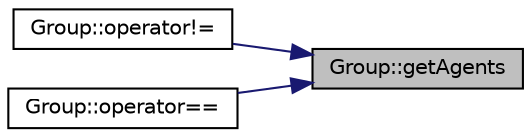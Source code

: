 digraph "Group::getAgents"
{
 // INTERACTIVE_SVG=YES
 // LATEX_PDF_SIZE
  edge [fontname="Helvetica",fontsize="10",labelfontname="Helvetica",labelfontsize="10"];
  node [fontname="Helvetica",fontsize="10",shape=record];
  rankdir="RL";
  Node1 [label="Group::getAgents",height=0.2,width=0.4,color="black", fillcolor="grey75", style="filled", fontcolor="black",tooltip=" "];
  Node1 -> Node2 [dir="back",color="midnightblue",fontsize="10",style="solid",fontname="Helvetica"];
  Node2 [label="Group::operator!=",height=0.2,width=0.4,color="black", fillcolor="white", style="filled",URL="$classGroup.html#ae071a2279f3499848a7990c3144c4299",tooltip=" "];
  Node1 -> Node3 [dir="back",color="midnightblue",fontsize="10",style="solid",fontname="Helvetica"];
  Node3 [label="Group::operator==",height=0.2,width=0.4,color="black", fillcolor="white", style="filled",URL="$classGroup.html#abed1b3c5cc6a1b5d6f469ba07168fcde",tooltip=" "];
}
